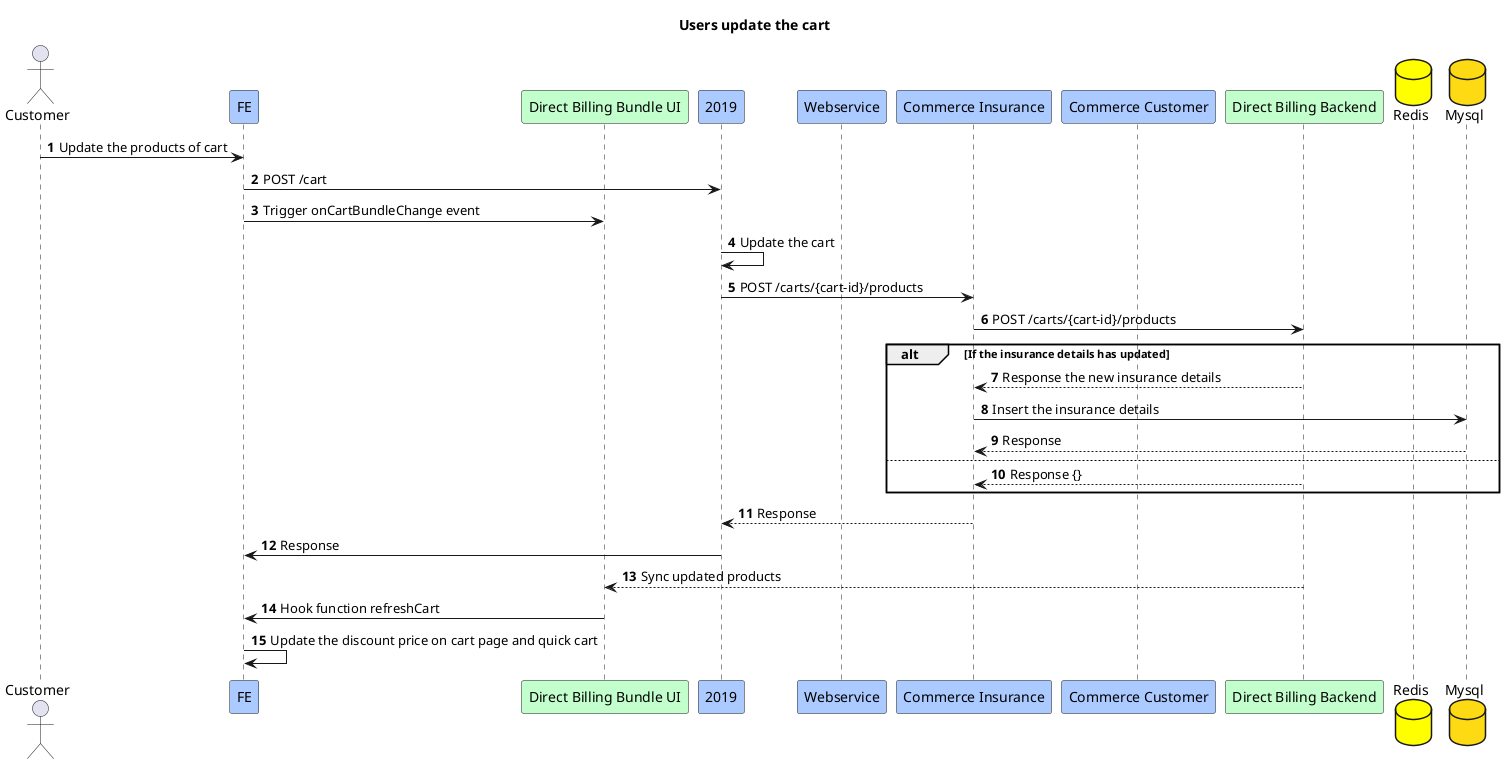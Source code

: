 @startuml
title Users update the cart
actor Customer
participant FE #abcaff
participant "Direct Billing Bundle UI" #c3ffcd
participant "2019" #abcaff
participant "Webservice" #abcaff
participant "Commerce Insurance" #abcaff
participant "Commerce Customer" #abcaff
participant "Direct Billing Backend" #c3ffcd
database "Redis" #yellow
database "Mysql" #fdda14

autonumber
Customer -> FE:Update the products of cart
FE -> 2019:POST /cart
FE -> "Direct Billing Bundle UI":Trigger onCartBundleChange event

2019 -> 2019:Update the cart
2019 -> "Commerce Insurance":POST /carts/{cart-id}/products
"Commerce Insurance" -> "Direct Billing Backend":POST /carts/{cart-id}/products
alt If the insurance details has updated
    "Direct Billing Backend" --> "Commerce Insurance":Response the new insurance details
    "Commerce Insurance" -> "Mysql":Insert the insurance details
    "Mysql" --> "Commerce Insurance":Response
else
    "Direct Billing Backend" --> "Commerce Insurance":Response {}
end
"Commerce Insurance" --> 2019:Response
"2019" -> FE:Response
"Direct Billing Backend" --> "Direct Billing Bundle UI":Sync updated products
"Direct Billing Bundle UI" -> FE:Hook function refreshCart
FE -> FE:Update the discount price on cart page and quick cart

@enduml

